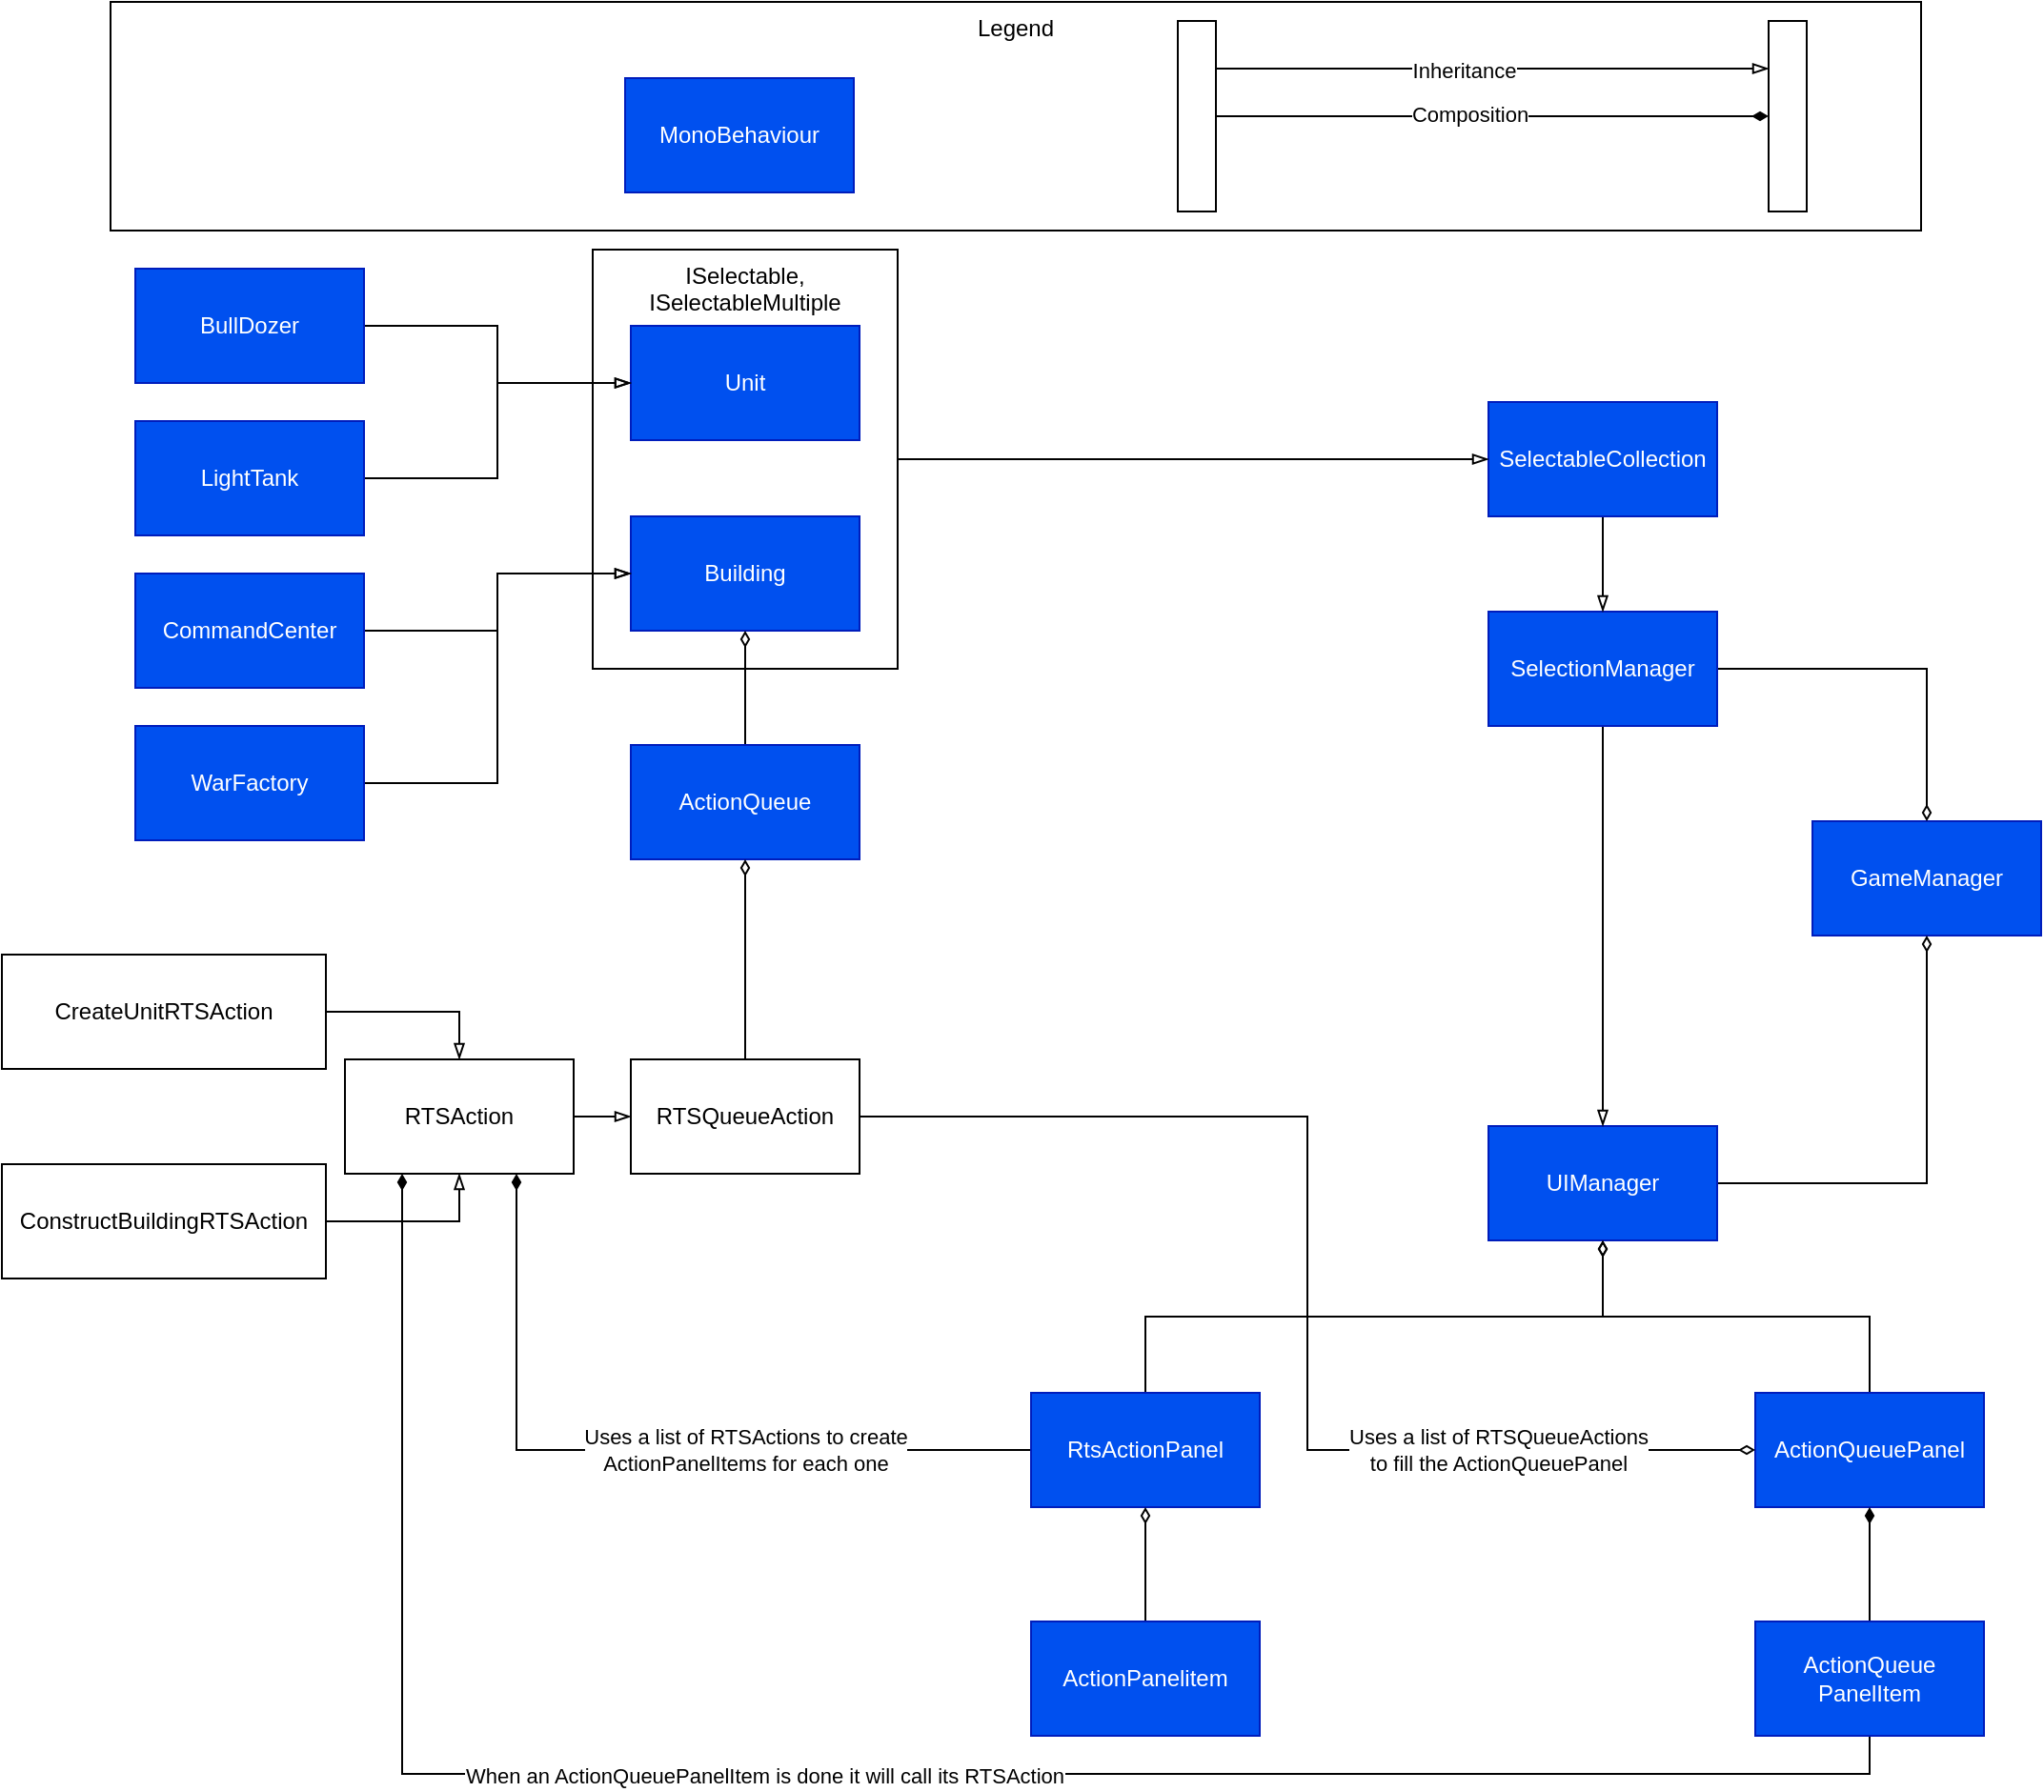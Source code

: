 <mxfile version="21.1.2" type="device">
  <diagram name="Page-1" id="2p92-f4sItSHTc-r8jIr">
    <mxGraphModel dx="1747" dy="1001" grid="1" gridSize="10" guides="1" tooltips="1" connect="1" arrows="1" fold="1" page="1" pageScale="1" pageWidth="827" pageHeight="1169" math="0" shadow="0">
      <root>
        <mxCell id="0" />
        <mxCell id="1" parent="0" />
        <mxCell id="LIGRE-CImiqbJ1U4bGld-38" value="Legend" style="whiteSpace=wrap;html=1;verticalAlign=top;" parent="1" vertex="1">
          <mxGeometry x="-413" y="10" width="950" height="120" as="geometry" />
        </mxCell>
        <mxCell id="LIGRE-CImiqbJ1U4bGld-1" value="GameManager" style="rounded=0;whiteSpace=wrap;html=1;fillColor=#0050ef;fontColor=#ffffff;strokeColor=#001DBC;" parent="1" vertex="1">
          <mxGeometry x="480" y="440" width="120" height="60" as="geometry" />
        </mxCell>
        <mxCell id="LIGRE-CImiqbJ1U4bGld-34" style="edgeStyle=orthogonalEdgeStyle;rounded=0;orthogonalLoop=1;jettySize=auto;html=1;entryX=0.5;entryY=1;entryDx=0;entryDy=0;endArrow=diamondThin;endFill=0;" parent="1" source="LIGRE-CImiqbJ1U4bGld-2" target="LIGRE-CImiqbJ1U4bGld-1" edge="1">
          <mxGeometry relative="1" as="geometry" />
        </mxCell>
        <mxCell id="LIGRE-CImiqbJ1U4bGld-2" value="UIManager" style="whiteSpace=wrap;html=1;fillColor=#0050ef;fontColor=#ffffff;strokeColor=#001DBC;" parent="1" vertex="1">
          <mxGeometry x="310" y="600" width="120" height="60" as="geometry" />
        </mxCell>
        <mxCell id="LIGRE-CImiqbJ1U4bGld-35" style="edgeStyle=orthogonalEdgeStyle;rounded=0;orthogonalLoop=1;jettySize=auto;html=1;entryX=0.5;entryY=1;entryDx=0;entryDy=0;endArrow=diamondThin;endFill=0;" parent="1" source="LIGRE-CImiqbJ1U4bGld-3" target="LIGRE-CImiqbJ1U4bGld-2" edge="1">
          <mxGeometry relative="1" as="geometry">
            <Array as="points">
              <mxPoint x="130" y="700" />
              <mxPoint x="370" y="700" />
            </Array>
          </mxGeometry>
        </mxCell>
        <mxCell id="LIGRE-CImiqbJ1U4bGld-45" style="edgeStyle=orthogonalEdgeStyle;rounded=0;orthogonalLoop=1;jettySize=auto;html=1;entryX=0.75;entryY=1;entryDx=0;entryDy=0;endArrow=diamondThin;endFill=1;" parent="1" source="LIGRE-CImiqbJ1U4bGld-3" target="LIGRE-CImiqbJ1U4bGld-22" edge="1">
          <mxGeometry relative="1" as="geometry" />
        </mxCell>
        <mxCell id="LIGRE-CImiqbJ1U4bGld-46" value="Uses a list of RTSActions to create &lt;br&gt;ActionPanelItems for each one" style="edgeLabel;html=1;align=center;verticalAlign=middle;resizable=0;points=[];" parent="LIGRE-CImiqbJ1U4bGld-45" vertex="1" connectable="0">
          <mxGeometry x="-0.007" y="3" relative="1" as="geometry">
            <mxPoint x="56" y="-3" as="offset" />
          </mxGeometry>
        </mxCell>
        <mxCell id="LIGRE-CImiqbJ1U4bGld-3" value="RtsActionPanel" style="whiteSpace=wrap;html=1;fillColor=#0050ef;fontColor=#ffffff;strokeColor=#001DBC;" parent="1" vertex="1">
          <mxGeometry x="70" y="740" width="120" height="60" as="geometry" />
        </mxCell>
        <mxCell id="LIGRE-CImiqbJ1U4bGld-36" style="edgeStyle=orthogonalEdgeStyle;rounded=0;orthogonalLoop=1;jettySize=auto;html=1;entryX=0.5;entryY=1;entryDx=0;entryDy=0;endArrow=diamondThin;endFill=0;" parent="1" source="LIGRE-CImiqbJ1U4bGld-4" target="LIGRE-CImiqbJ1U4bGld-2" edge="1">
          <mxGeometry relative="1" as="geometry">
            <Array as="points">
              <mxPoint x="510" y="700" />
              <mxPoint x="370" y="700" />
            </Array>
          </mxGeometry>
        </mxCell>
        <mxCell id="LIGRE-CImiqbJ1U4bGld-4" value="ActionQueuePanel" style="whiteSpace=wrap;html=1;fillColor=#0050ef;fontColor=#ffffff;strokeColor=#001DBC;" parent="1" vertex="1">
          <mxGeometry x="450" y="740" width="120" height="60" as="geometry" />
        </mxCell>
        <mxCell id="LIGRE-CImiqbJ1U4bGld-33" style="edgeStyle=orthogonalEdgeStyle;rounded=0;orthogonalLoop=1;jettySize=auto;html=1;entryX=0.5;entryY=0;entryDx=0;entryDy=0;endArrow=diamondThin;endFill=0;" parent="1" source="LIGRE-CImiqbJ1U4bGld-5" target="LIGRE-CImiqbJ1U4bGld-1" edge="1">
          <mxGeometry relative="1" as="geometry" />
        </mxCell>
        <mxCell id="LIGRE-CImiqbJ1U4bGld-47" style="edgeStyle=orthogonalEdgeStyle;rounded=0;orthogonalLoop=1;jettySize=auto;html=1;entryX=0.5;entryY=0;entryDx=0;entryDy=0;endArrow=blockThin;endFill=0;" parent="1" source="LIGRE-CImiqbJ1U4bGld-5" target="LIGRE-CImiqbJ1U4bGld-2" edge="1">
          <mxGeometry relative="1" as="geometry" />
        </mxCell>
        <mxCell id="LIGRE-CImiqbJ1U4bGld-5" value="SelectionManager" style="whiteSpace=wrap;html=1;fillColor=#0050ef;fontColor=#ffffff;strokeColor=#001DBC;" parent="1" vertex="1">
          <mxGeometry x="310" y="330" width="120" height="60" as="geometry" />
        </mxCell>
        <mxCell id="LIGRE-CImiqbJ1U4bGld-29" style="edgeStyle=orthogonalEdgeStyle;rounded=0;orthogonalLoop=1;jettySize=auto;html=1;entryX=0.5;entryY=0;entryDx=0;entryDy=0;endArrow=blockThin;endFill=0;" parent="1" source="LIGRE-CImiqbJ1U4bGld-6" target="LIGRE-CImiqbJ1U4bGld-5" edge="1">
          <mxGeometry relative="1" as="geometry" />
        </mxCell>
        <mxCell id="LIGRE-CImiqbJ1U4bGld-6" value="SelectableCollection" style="whiteSpace=wrap;html=1;fillColor=#0050ef;fontColor=#ffffff;strokeColor=#001DBC;" parent="1" vertex="1">
          <mxGeometry x="310" y="220" width="120" height="60" as="geometry" />
        </mxCell>
        <mxCell id="LIGRE-CImiqbJ1U4bGld-27" style="edgeStyle=orthogonalEdgeStyle;rounded=0;orthogonalLoop=1;jettySize=auto;html=1;entryX=0;entryY=0.5;entryDx=0;entryDy=0;endArrow=blockThin;endFill=0;" parent="1" source="LIGRE-CImiqbJ1U4bGld-9" target="LIGRE-CImiqbJ1U4bGld-6" edge="1">
          <mxGeometry relative="1" as="geometry" />
        </mxCell>
        <mxCell id="LIGRE-CImiqbJ1U4bGld-9" value="ISelectable, ISelectableMultiple" style="whiteSpace=wrap;html=1;verticalAlign=top;" parent="1" vertex="1">
          <mxGeometry x="-160" y="140" width="160" height="220" as="geometry" />
        </mxCell>
        <mxCell id="LIGRE-CImiqbJ1U4bGld-7" value="Unit" style="whiteSpace=wrap;html=1;fillColor=#0050ef;fontColor=#ffffff;strokeColor=#001DBC;" parent="1" vertex="1">
          <mxGeometry x="-140" y="180" width="120" height="60" as="geometry" />
        </mxCell>
        <mxCell id="LIGRE-CImiqbJ1U4bGld-8" value="Building" style="whiteSpace=wrap;html=1;fillColor=#0050ef;fontColor=#ffffff;strokeColor=#001DBC;" parent="1" vertex="1">
          <mxGeometry x="-140" y="280" width="120" height="60" as="geometry" />
        </mxCell>
        <mxCell id="LIGRE-CImiqbJ1U4bGld-17" style="edgeStyle=orthogonalEdgeStyle;rounded=0;orthogonalLoop=1;jettySize=auto;html=1;entryX=0;entryY=0.5;entryDx=0;entryDy=0;endArrow=blockThin;endFill=0;strokeWidth=1;" parent="1" source="LIGRE-CImiqbJ1U4bGld-10" target="LIGRE-CImiqbJ1U4bGld-7" edge="1">
          <mxGeometry relative="1" as="geometry" />
        </mxCell>
        <mxCell id="LIGRE-CImiqbJ1U4bGld-10" value="BullDozer" style="whiteSpace=wrap;html=1;fillColor=#0050ef;fontColor=#ffffff;strokeColor=#001DBC;" parent="1" vertex="1">
          <mxGeometry x="-400" y="150" width="120" height="60" as="geometry" />
        </mxCell>
        <mxCell id="LIGRE-CImiqbJ1U4bGld-16" style="edgeStyle=orthogonalEdgeStyle;rounded=0;orthogonalLoop=1;jettySize=auto;html=1;entryX=0;entryY=0.5;entryDx=0;entryDy=0;endArrow=blockThin;endFill=0;strokeWidth=1;" parent="1" source="LIGRE-CImiqbJ1U4bGld-11" target="LIGRE-CImiqbJ1U4bGld-7" edge="1">
          <mxGeometry relative="1" as="geometry" />
        </mxCell>
        <mxCell id="LIGRE-CImiqbJ1U4bGld-11" value="LightTank" style="whiteSpace=wrap;html=1;fillColor=#0050ef;fontColor=#ffffff;strokeColor=#001DBC;" parent="1" vertex="1">
          <mxGeometry x="-400" y="230" width="120" height="60" as="geometry" />
        </mxCell>
        <mxCell id="LIGRE-CImiqbJ1U4bGld-15" style="edgeStyle=orthogonalEdgeStyle;rounded=0;orthogonalLoop=1;jettySize=auto;html=1;entryX=0;entryY=0.5;entryDx=0;entryDy=0;endArrow=blockThin;endFill=0;strokeWidth=1;" parent="1" source="LIGRE-CImiqbJ1U4bGld-13" target="LIGRE-CImiqbJ1U4bGld-8" edge="1">
          <mxGeometry relative="1" as="geometry" />
        </mxCell>
        <mxCell id="LIGRE-CImiqbJ1U4bGld-13" value="CommandCenter" style="whiteSpace=wrap;html=1;fillColor=#0050ef;fontColor=#ffffff;strokeColor=#001DBC;" parent="1" vertex="1">
          <mxGeometry x="-400" y="310" width="120" height="60" as="geometry" />
        </mxCell>
        <mxCell id="LIGRE-CImiqbJ1U4bGld-19" style="edgeStyle=orthogonalEdgeStyle;rounded=0;orthogonalLoop=1;jettySize=auto;html=1;entryX=0;entryY=0.5;entryDx=0;entryDy=0;endArrow=blockThin;endFill=0;strokeWidth=1;" parent="1" source="LIGRE-CImiqbJ1U4bGld-18" target="LIGRE-CImiqbJ1U4bGld-8" edge="1">
          <mxGeometry relative="1" as="geometry" />
        </mxCell>
        <mxCell id="LIGRE-CImiqbJ1U4bGld-18" value="WarFactory" style="whiteSpace=wrap;html=1;fillColor=#0050ef;fontColor=#ffffff;strokeColor=#001DBC;" parent="1" vertex="1">
          <mxGeometry x="-400" y="390" width="120" height="60" as="geometry" />
        </mxCell>
        <mxCell id="LIGRE-CImiqbJ1U4bGld-21" style="edgeStyle=orthogonalEdgeStyle;rounded=0;orthogonalLoop=1;jettySize=auto;html=1;entryX=0.5;entryY=1;entryDx=0;entryDy=0;endArrow=diamondThin;endFill=0;strokeWidth=1;" parent="1" source="LIGRE-CImiqbJ1U4bGld-20" target="LIGRE-CImiqbJ1U4bGld-8" edge="1">
          <mxGeometry relative="1" as="geometry" />
        </mxCell>
        <mxCell id="LIGRE-CImiqbJ1U4bGld-20" value="ActionQueue" style="whiteSpace=wrap;html=1;fillColor=#0050ef;fontColor=#ffffff;strokeColor=#001DBC;" parent="1" vertex="1">
          <mxGeometry x="-140" y="400" width="120" height="60" as="geometry" />
        </mxCell>
        <mxCell id="LIGRE-CImiqbJ1U4bGld-25" style="edgeStyle=orthogonalEdgeStyle;rounded=0;orthogonalLoop=1;jettySize=auto;html=1;entryX=0;entryY=0.5;entryDx=0;entryDy=0;endArrow=blockThin;endFill=0;" parent="1" source="LIGRE-CImiqbJ1U4bGld-22" target="LIGRE-CImiqbJ1U4bGld-23" edge="1">
          <mxGeometry relative="1" as="geometry" />
        </mxCell>
        <mxCell id="LIGRE-CImiqbJ1U4bGld-22" value="RTSAction" style="whiteSpace=wrap;html=1;" parent="1" vertex="1">
          <mxGeometry x="-290" y="565" width="120" height="60" as="geometry" />
        </mxCell>
        <mxCell id="LIGRE-CImiqbJ1U4bGld-24" style="edgeStyle=orthogonalEdgeStyle;rounded=0;orthogonalLoop=1;jettySize=auto;html=1;entryX=0.5;entryY=1;entryDx=0;entryDy=0;endArrow=diamondThin;endFill=0;" parent="1" source="LIGRE-CImiqbJ1U4bGld-23" target="LIGRE-CImiqbJ1U4bGld-20" edge="1">
          <mxGeometry relative="1" as="geometry" />
        </mxCell>
        <mxCell id="LIGRE-CImiqbJ1U4bGld-52" style="edgeStyle=orthogonalEdgeStyle;rounded=0;orthogonalLoop=1;jettySize=auto;html=1;entryX=0;entryY=0.5;entryDx=0;entryDy=0;endArrow=diamondThin;endFill=0;" parent="1" source="LIGRE-CImiqbJ1U4bGld-23" target="LIGRE-CImiqbJ1U4bGld-4" edge="1">
          <mxGeometry relative="1" as="geometry" />
        </mxCell>
        <mxCell id="LIGRE-CImiqbJ1U4bGld-53" value="Uses a list of RTSQueueActions&lt;br&gt;to fill the ActionQueuePanel" style="edgeLabel;html=1;align=center;verticalAlign=middle;resizable=0;points=[];" parent="LIGRE-CImiqbJ1U4bGld-52" vertex="1" connectable="0">
          <mxGeometry x="-0.798" y="-2" relative="1" as="geometry">
            <mxPoint x="270" y="173" as="offset" />
          </mxGeometry>
        </mxCell>
        <mxCell id="LIGRE-CImiqbJ1U4bGld-23" value="RTSQueueAction" style="whiteSpace=wrap;html=1;" parent="1" vertex="1">
          <mxGeometry x="-140" y="565" width="120" height="60" as="geometry" />
        </mxCell>
        <mxCell id="LIGRE-CImiqbJ1U4bGld-37" value="MonoBehaviour" style="whiteSpace=wrap;html=1;fillColor=#0050ef;fontColor=#ffffff;strokeColor=#001DBC;" parent="1" vertex="1">
          <mxGeometry x="-143" y="50" width="120" height="60" as="geometry" />
        </mxCell>
        <mxCell id="LIGRE-CImiqbJ1U4bGld-41" style="edgeStyle=orthogonalEdgeStyle;rounded=0;orthogonalLoop=1;jettySize=auto;html=1;entryX=0.5;entryY=0;entryDx=0;entryDy=0;endArrow=blockThin;endFill=0;" parent="1" source="LIGRE-CImiqbJ1U4bGld-39" target="LIGRE-CImiqbJ1U4bGld-22" edge="1">
          <mxGeometry relative="1" as="geometry" />
        </mxCell>
        <mxCell id="LIGRE-CImiqbJ1U4bGld-39" value="CreateUnitRTSAction" style="whiteSpace=wrap;html=1;" parent="1" vertex="1">
          <mxGeometry x="-470" y="510" width="170" height="60" as="geometry" />
        </mxCell>
        <mxCell id="LIGRE-CImiqbJ1U4bGld-42" style="edgeStyle=orthogonalEdgeStyle;rounded=0;orthogonalLoop=1;jettySize=auto;html=1;entryX=0.5;entryY=1;entryDx=0;entryDy=0;endArrow=blockThin;endFill=0;" parent="1" source="LIGRE-CImiqbJ1U4bGld-40" target="LIGRE-CImiqbJ1U4bGld-22" edge="1">
          <mxGeometry relative="1" as="geometry" />
        </mxCell>
        <mxCell id="LIGRE-CImiqbJ1U4bGld-40" value="ConstructBuildingRTSAction" style="whiteSpace=wrap;html=1;" parent="1" vertex="1">
          <mxGeometry x="-470" y="620" width="170" height="60" as="geometry" />
        </mxCell>
        <mxCell id="LIGRE-CImiqbJ1U4bGld-44" style="edgeStyle=orthogonalEdgeStyle;rounded=0;orthogonalLoop=1;jettySize=auto;html=1;entryX=0.5;entryY=1;entryDx=0;entryDy=0;endArrow=diamondThin;endFill=0;" parent="1" source="LIGRE-CImiqbJ1U4bGld-43" target="LIGRE-CImiqbJ1U4bGld-3" edge="1">
          <mxGeometry relative="1" as="geometry" />
        </mxCell>
        <mxCell id="LIGRE-CImiqbJ1U4bGld-43" value="ActionPanelitem" style="whiteSpace=wrap;html=1;fillColor=#0050ef;fontColor=#ffffff;strokeColor=#001DBC;" parent="1" vertex="1">
          <mxGeometry x="70" y="860" width="120" height="60" as="geometry" />
        </mxCell>
        <mxCell id="LIGRE-CImiqbJ1U4bGld-49" style="edgeStyle=orthogonalEdgeStyle;rounded=0;orthogonalLoop=1;jettySize=auto;html=1;entryX=0.5;entryY=1;entryDx=0;entryDy=0;endArrow=diamondThin;endFill=1;" parent="1" source="LIGRE-CImiqbJ1U4bGld-48" target="LIGRE-CImiqbJ1U4bGld-4" edge="1">
          <mxGeometry relative="1" as="geometry" />
        </mxCell>
        <mxCell id="LIGRE-CImiqbJ1U4bGld-50" style="edgeStyle=orthogonalEdgeStyle;rounded=0;orthogonalLoop=1;jettySize=auto;html=1;entryX=0.25;entryY=1;entryDx=0;entryDy=0;endArrow=diamondThin;endFill=1;exitX=0.5;exitY=1;exitDx=0;exitDy=0;" parent="1" source="LIGRE-CImiqbJ1U4bGld-48" target="LIGRE-CImiqbJ1U4bGld-22" edge="1">
          <mxGeometry relative="1" as="geometry">
            <mxPoint x="610" y="920" as="sourcePoint" />
            <Array as="points">
              <mxPoint x="510" y="940" />
              <mxPoint x="-260" y="940" />
            </Array>
          </mxGeometry>
        </mxCell>
        <mxCell id="LIGRE-CImiqbJ1U4bGld-51" value="When an ActionQueuePanelItem is done it will call its RTSAction" style="edgeLabel;html=1;align=center;verticalAlign=middle;resizable=0;points=[];" parent="LIGRE-CImiqbJ1U4bGld-50" vertex="1" connectable="0">
          <mxGeometry x="0.2" y="1" relative="1" as="geometry">
            <mxPoint x="63" as="offset" />
          </mxGeometry>
        </mxCell>
        <mxCell id="LIGRE-CImiqbJ1U4bGld-48" value="ActionQueue&lt;br&gt;PanelItem" style="whiteSpace=wrap;html=1;fillColor=#0050ef;fontColor=#ffffff;strokeColor=#001DBC;" parent="1" vertex="1">
          <mxGeometry x="450" y="860" width="120" height="60" as="geometry" />
        </mxCell>
        <mxCell id="LIGRE-CImiqbJ1U4bGld-58" style="edgeStyle=orthogonalEdgeStyle;rounded=0;orthogonalLoop=1;jettySize=auto;html=1;exitX=1;exitY=0.25;exitDx=0;exitDy=0;entryX=0;entryY=0.25;entryDx=0;entryDy=0;endArrow=blockThin;endFill=0;" parent="1" source="LIGRE-CImiqbJ1U4bGld-56" target="LIGRE-CImiqbJ1U4bGld-57" edge="1">
          <mxGeometry relative="1" as="geometry" />
        </mxCell>
        <mxCell id="LIGRE-CImiqbJ1U4bGld-59" value="Inheritance" style="edgeLabel;html=1;align=center;verticalAlign=middle;resizable=0;points=[];" parent="LIGRE-CImiqbJ1U4bGld-58" vertex="1" connectable="0">
          <mxGeometry x="-0.248" y="-1" relative="1" as="geometry">
            <mxPoint x="21" as="offset" />
          </mxGeometry>
        </mxCell>
        <mxCell id="LIGRE-CImiqbJ1U4bGld-60" style="edgeStyle=orthogonalEdgeStyle;rounded=0;orthogonalLoop=1;jettySize=auto;html=1;entryX=0;entryY=0.5;entryDx=0;entryDy=0;endArrow=diamondThin;endFill=1;" parent="1" source="LIGRE-CImiqbJ1U4bGld-56" target="LIGRE-CImiqbJ1U4bGld-57" edge="1">
          <mxGeometry relative="1" as="geometry" />
        </mxCell>
        <mxCell id="LIGRE-CImiqbJ1U4bGld-61" value="Composition" style="edgeLabel;html=1;align=center;verticalAlign=middle;resizable=0;points=[];" parent="LIGRE-CImiqbJ1U4bGld-60" vertex="1" connectable="0">
          <mxGeometry x="-0.084" y="1" relative="1" as="geometry">
            <mxPoint as="offset" />
          </mxGeometry>
        </mxCell>
        <mxCell id="LIGRE-CImiqbJ1U4bGld-56" value="" style="rounded=0;whiteSpace=wrap;html=1;" parent="1" vertex="1">
          <mxGeometry x="147" y="20" width="20" height="100" as="geometry" />
        </mxCell>
        <mxCell id="LIGRE-CImiqbJ1U4bGld-57" value="" style="rounded=0;whiteSpace=wrap;html=1;" parent="1" vertex="1">
          <mxGeometry x="457" y="20" width="20" height="100" as="geometry" />
        </mxCell>
      </root>
    </mxGraphModel>
  </diagram>
</mxfile>
